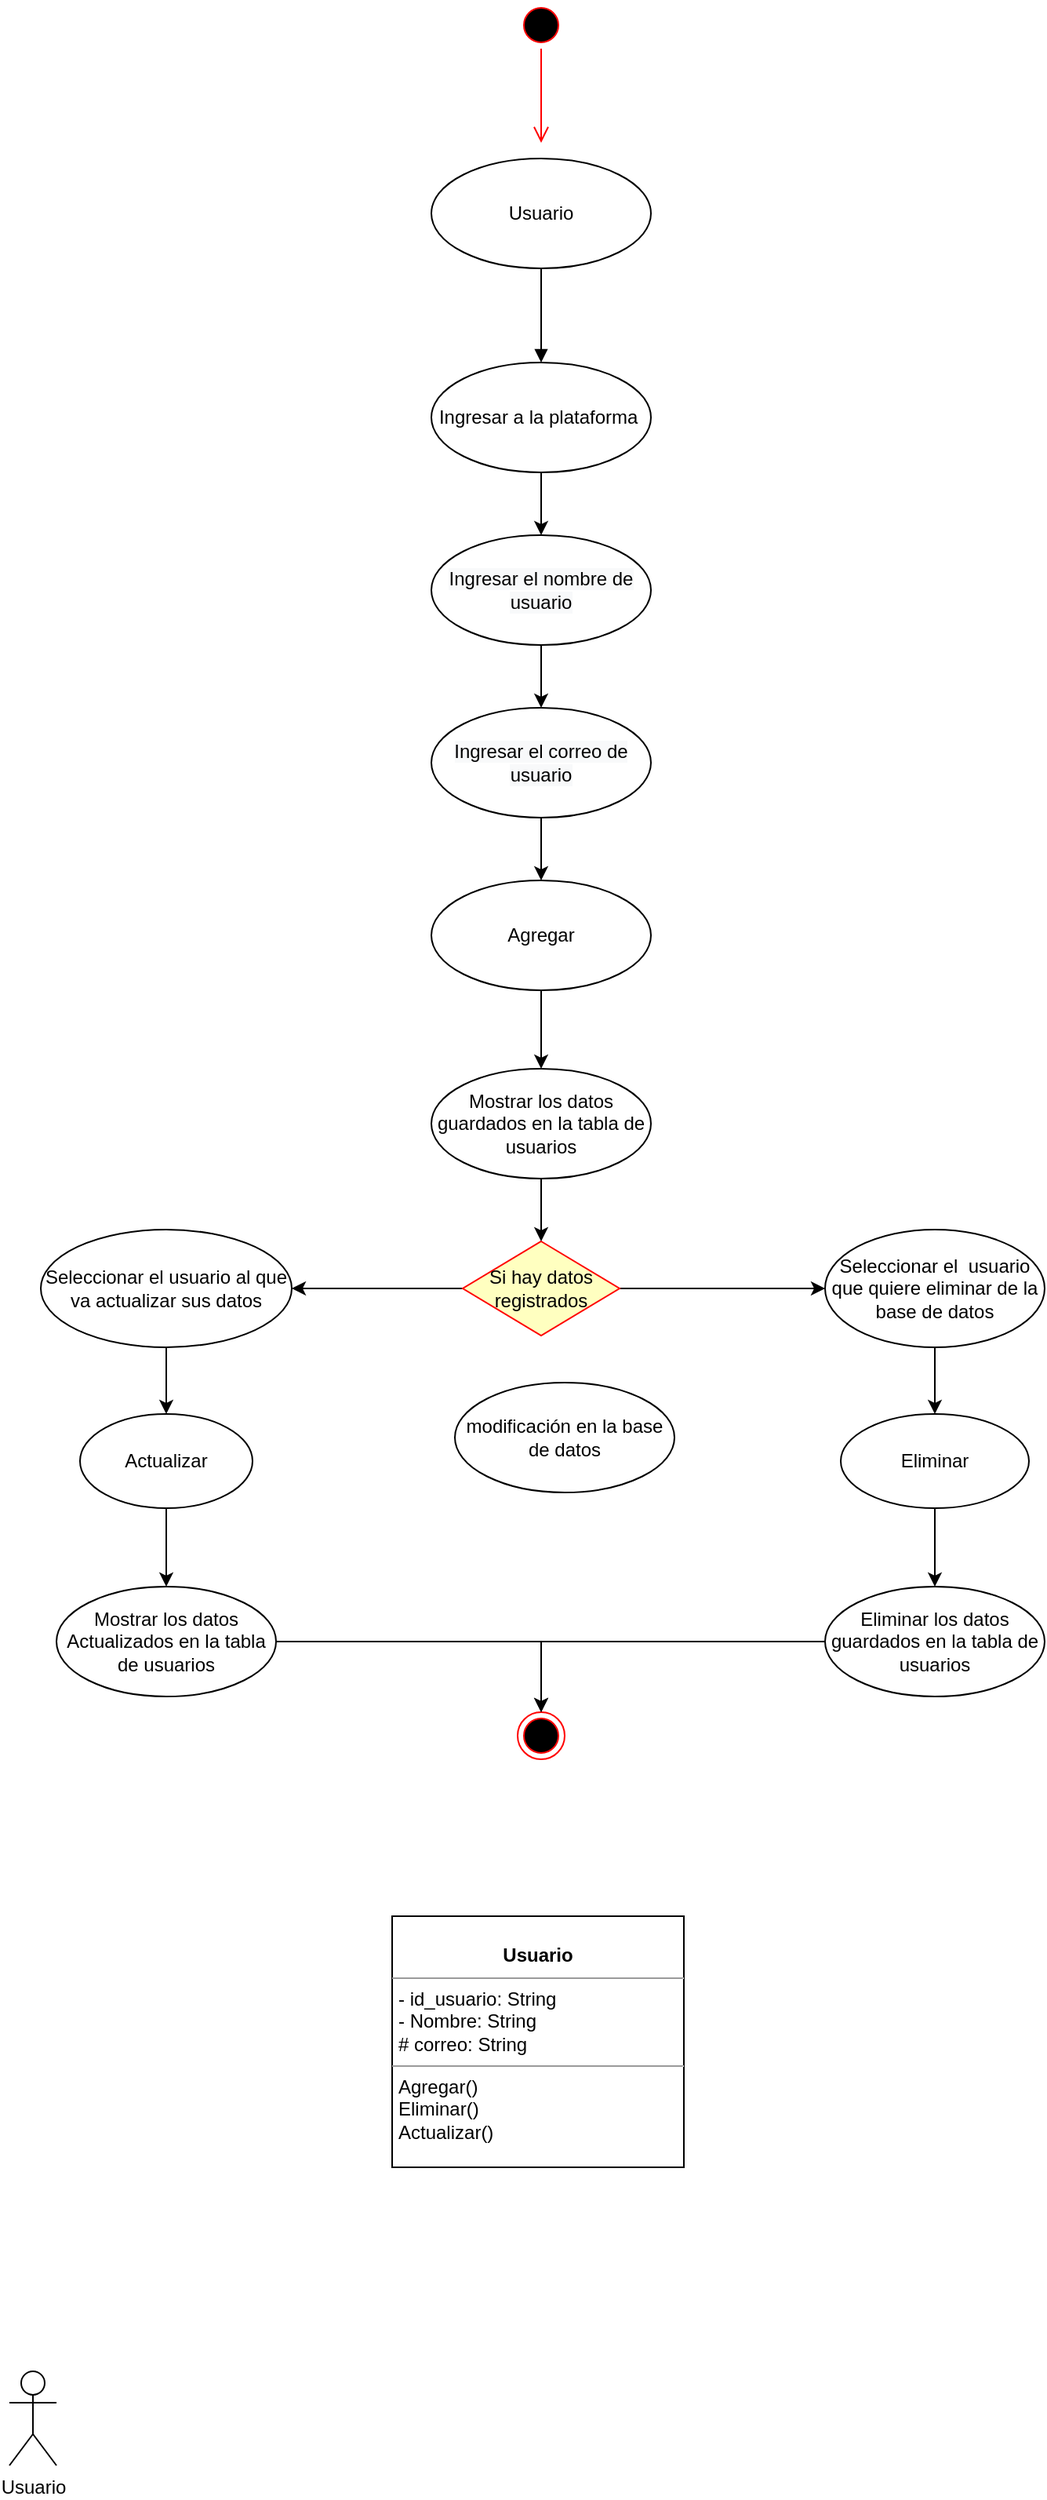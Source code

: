 <mxfile version="15.4.3" type="github">
  <diagram id="4mNhm1m8kC_6178GsUtq" name="Page-1">
    <mxGraphModel dx="1182" dy="764" grid="1" gridSize="10" guides="1" tooltips="1" connect="1" arrows="1" fold="1" page="1" pageScale="1" pageWidth="827" pageHeight="1169" math="0" shadow="0">
      <root>
        <mxCell id="0" />
        <mxCell id="1" parent="0" />
        <mxCell id="gqm2LpXMmxmWjQ3Am7r3-1" value="" style="ellipse;html=1;shape=startState;fillColor=#000000;strokeColor=#ff0000;" parent="1" vertex="1">
          <mxGeometry x="384" y="40" width="30" height="30" as="geometry" />
        </mxCell>
        <mxCell id="gqm2LpXMmxmWjQ3Am7r3-2" value="" style="edgeStyle=orthogonalEdgeStyle;html=1;verticalAlign=bottom;endArrow=open;endSize=8;strokeColor=#ff0000;rounded=0;" parent="1" source="gqm2LpXMmxmWjQ3Am7r3-1" edge="1">
          <mxGeometry relative="1" as="geometry">
            <mxPoint x="399" y="130" as="targetPoint" />
          </mxGeometry>
        </mxCell>
        <mxCell id="z3vBtUcEqBHXQenF32jz-1" value="Usuario" style="ellipse;whiteSpace=wrap;html=1;" parent="1" vertex="1">
          <mxGeometry x="329" y="140" width="140" height="70" as="geometry" />
        </mxCell>
        <mxCell id="z3vBtUcEqBHXQenF32jz-3" value="&lt;br&gt;" style="html=1;verticalAlign=bottom;endArrow=block;rounded=0;edgeStyle=orthogonalEdgeStyle;exitX=0.5;exitY=1;exitDx=0;exitDy=0;" parent="1" source="z3vBtUcEqBHXQenF32jz-1" edge="1">
          <mxGeometry width="80" relative="1" as="geometry">
            <mxPoint x="370" y="320" as="sourcePoint" />
            <mxPoint x="399" y="270" as="targetPoint" />
          </mxGeometry>
        </mxCell>
        <mxCell id="QDHMUk18wRGemSduAv4s-13" style="edgeStyle=orthogonalEdgeStyle;rounded=0;orthogonalLoop=1;jettySize=auto;html=1;" edge="1" parent="1" source="z3vBtUcEqBHXQenF32jz-4" target="QDHMUk18wRGemSduAv4s-10">
          <mxGeometry relative="1" as="geometry" />
        </mxCell>
        <mxCell id="z3vBtUcEqBHXQenF32jz-4" value="&lt;font style=&quot;vertical-align: inherit&quot;&gt;&lt;font style=&quot;vertical-align: inherit&quot;&gt;Ingresar a la plataforma&amp;nbsp;&lt;/font&gt;&lt;/font&gt;" style="ellipse;whiteSpace=wrap;html=1;" parent="1" vertex="1">
          <mxGeometry x="329" y="270" width="140" height="70" as="geometry" />
        </mxCell>
        <mxCell id="QDHMUk18wRGemSduAv4s-19" style="edgeStyle=orthogonalEdgeStyle;rounded=0;orthogonalLoop=1;jettySize=auto;html=1;entryX=0;entryY=0.5;entryDx=0;entryDy=0;" edge="1" parent="1" source="z3vBtUcEqBHXQenF32jz-6" target="z3vBtUcEqBHXQenF32jz-12">
          <mxGeometry relative="1" as="geometry" />
        </mxCell>
        <mxCell id="QDHMUk18wRGemSduAv4s-20" style="edgeStyle=orthogonalEdgeStyle;rounded=0;orthogonalLoop=1;jettySize=auto;html=1;entryX=1;entryY=0.5;entryDx=0;entryDy=0;" edge="1" parent="1" source="z3vBtUcEqBHXQenF32jz-6" target="z3vBtUcEqBHXQenF32jz-14">
          <mxGeometry relative="1" as="geometry" />
        </mxCell>
        <mxCell id="z3vBtUcEqBHXQenF32jz-6" value="&lt;font style=&quot;vertical-align: inherit&quot;&gt;&lt;font style=&quot;vertical-align: inherit&quot;&gt;Si hay datos registrados&lt;br&gt;&lt;/font&gt;&lt;/font&gt;" style="rhombus;whiteSpace=wrap;html=1;fillColor=#ffffc0;strokeColor=#ff0000;" parent="1" vertex="1">
          <mxGeometry x="349" y="830" width="100" height="60" as="geometry" />
        </mxCell>
        <mxCell id="QDHMUk18wRGemSduAv4s-21" style="edgeStyle=orthogonalEdgeStyle;rounded=0;orthogonalLoop=1;jettySize=auto;html=1;entryX=0.5;entryY=0;entryDx=0;entryDy=0;" edge="1" parent="1" source="z3vBtUcEqBHXQenF32jz-12" target="z3vBtUcEqBHXQenF32jz-18">
          <mxGeometry relative="1" as="geometry" />
        </mxCell>
        <mxCell id="z3vBtUcEqBHXQenF32jz-12" value="&lt;span&gt;Seleccionar el&amp;nbsp; usuario que quiere eliminar de la base de datos&lt;/span&gt;" style="ellipse;whiteSpace=wrap;html=1;" parent="1" vertex="1">
          <mxGeometry x="580" y="822.5" width="140" height="75" as="geometry" />
        </mxCell>
        <mxCell id="z3vBtUcEqBHXQenF32jz-19" style="edgeStyle=orthogonalEdgeStyle;rounded=0;orthogonalLoop=1;jettySize=auto;html=1;entryX=0.5;entryY=0;entryDx=0;entryDy=0;" parent="1" source="z3vBtUcEqBHXQenF32jz-14" target="z3vBtUcEqBHXQenF32jz-20" edge="1">
          <mxGeometry relative="1" as="geometry">
            <mxPoint x="160" y="590" as="targetPoint" />
          </mxGeometry>
        </mxCell>
        <mxCell id="z3vBtUcEqBHXQenF32jz-14" value="&lt;span&gt;Seleccionar el usuario al que va actualizar sus datos&lt;/span&gt;" style="ellipse;whiteSpace=wrap;html=1;" parent="1" vertex="1">
          <mxGeometry x="80" y="822.5" width="160" height="75" as="geometry" />
        </mxCell>
        <mxCell id="QDHMUk18wRGemSduAv4s-22" style="edgeStyle=orthogonalEdgeStyle;rounded=0;orthogonalLoop=1;jettySize=auto;html=1;" edge="1" parent="1" source="z3vBtUcEqBHXQenF32jz-18">
          <mxGeometry relative="1" as="geometry">
            <mxPoint x="650" y="1050" as="targetPoint" />
          </mxGeometry>
        </mxCell>
        <mxCell id="z3vBtUcEqBHXQenF32jz-18" value="Eliminar" style="ellipse;whiteSpace=wrap;html=1;" parent="1" vertex="1">
          <mxGeometry x="590" y="940" width="120" height="60" as="geometry" />
        </mxCell>
        <mxCell id="QDHMUk18wRGemSduAv4s-23" style="edgeStyle=orthogonalEdgeStyle;rounded=0;orthogonalLoop=1;jettySize=auto;html=1;" edge="1" parent="1" source="z3vBtUcEqBHXQenF32jz-20">
          <mxGeometry relative="1" as="geometry">
            <mxPoint x="160" y="1050" as="targetPoint" />
          </mxGeometry>
        </mxCell>
        <mxCell id="z3vBtUcEqBHXQenF32jz-20" value="Actualizar" style="ellipse;whiteSpace=wrap;html=1;" parent="1" vertex="1">
          <mxGeometry x="105" y="940" width="110" height="60" as="geometry" />
        </mxCell>
        <mxCell id="z3vBtUcEqBHXQenF32jz-24" value="&lt;font style=&quot;vertical-align: inherit&quot;&gt;&lt;font style=&quot;vertical-align: inherit&quot;&gt;modificación en la base de datos&lt;/font&gt;&lt;/font&gt;" style="ellipse;whiteSpace=wrap;html=1;" parent="1" vertex="1">
          <mxGeometry x="344" y="920" width="140" height="70" as="geometry" />
        </mxCell>
        <mxCell id="z3vBtUcEqBHXQenF32jz-27" value="" style="ellipse;html=1;shape=endState;fillColor=#000000;strokeColor=#ff0000;" parent="1" vertex="1">
          <mxGeometry x="384" y="1130" width="30" height="30" as="geometry" />
        </mxCell>
        <mxCell id="QDHMUk18wRGemSduAv4s-6" value="&lt;p style=&quot;margin: 0px ; margin-top: 4px ; text-align: center&quot;&gt;&lt;br&gt;&lt;b&gt;Usuario&lt;/b&gt;&lt;/p&gt;&lt;hr size=&quot;1&quot;&gt;&lt;p style=&quot;margin: 0px ; margin-left: 4px&quot;&gt;- id_usuario: String&lt;br&gt;- Nombre: String&lt;/p&gt;&lt;p style=&quot;margin: 0px ; margin-left: 4px&quot;&gt;# correo: String&lt;/p&gt;&lt;hr size=&quot;1&quot;&gt;&lt;p style=&quot;margin: 0px ; margin-left: 4px&quot;&gt;Agregar()&lt;br&gt;Eliminar()&lt;/p&gt;&lt;p style=&quot;margin: 0px ; margin-left: 4px&quot;&gt;Actualizar()&lt;/p&gt;" style="verticalAlign=top;align=left;overflow=fill;fontSize=12;fontFamily=Helvetica;html=1;" vertex="1" parent="1">
          <mxGeometry x="304" y="1260" width="186" height="160" as="geometry" />
        </mxCell>
        <mxCell id="QDHMUk18wRGemSduAv4s-7" value="Usuario&lt;br&gt;" style="shape=umlActor;verticalLabelPosition=bottom;verticalAlign=top;html=1;" vertex="1" parent="1">
          <mxGeometry x="60" y="1550" width="30" height="60" as="geometry" />
        </mxCell>
        <mxCell id="QDHMUk18wRGemSduAv4s-14" style="edgeStyle=orthogonalEdgeStyle;rounded=0;orthogonalLoop=1;jettySize=auto;html=1;entryX=0.5;entryY=0;entryDx=0;entryDy=0;" edge="1" parent="1" source="QDHMUk18wRGemSduAv4s-10" target="QDHMUk18wRGemSduAv4s-11">
          <mxGeometry relative="1" as="geometry" />
        </mxCell>
        <mxCell id="QDHMUk18wRGemSduAv4s-10" value="&#xa;&#xa;&lt;span style=&quot;color: rgb(0, 0, 0); font-family: helvetica; font-size: 12px; font-style: normal; font-weight: 400; letter-spacing: normal; text-align: center; text-indent: 0px; text-transform: none; word-spacing: 0px; background-color: rgb(248, 249, 250); display: inline; float: none;&quot;&gt;Ingresar el nombre de usuario&lt;/span&gt;&#xa;&#xa;" style="ellipse;whiteSpace=wrap;html=1;" vertex="1" parent="1">
          <mxGeometry x="329" y="380" width="140" height="70" as="geometry" />
        </mxCell>
        <mxCell id="QDHMUk18wRGemSduAv4s-15" style="edgeStyle=orthogonalEdgeStyle;rounded=0;orthogonalLoop=1;jettySize=auto;html=1;entryX=0.5;entryY=0;entryDx=0;entryDy=0;" edge="1" parent="1" source="QDHMUk18wRGemSduAv4s-11" target="QDHMUk18wRGemSduAv4s-12">
          <mxGeometry relative="1" as="geometry" />
        </mxCell>
        <mxCell id="QDHMUk18wRGemSduAv4s-11" value="&#xa;&#xa;&lt;span style=&quot;color: rgb(0, 0, 0); font-family: helvetica; font-size: 12px; font-style: normal; font-weight: 400; letter-spacing: normal; text-align: center; text-indent: 0px; text-transform: none; word-spacing: 0px; background-color: rgb(248, 249, 250); display: inline; float: none;&quot;&gt;Ingresar el correo de usuario&lt;/span&gt;&#xa;&#xa;" style="ellipse;whiteSpace=wrap;html=1;" vertex="1" parent="1">
          <mxGeometry x="329" y="490" width="140" height="70" as="geometry" />
        </mxCell>
        <mxCell id="QDHMUk18wRGemSduAv4s-16" style="edgeStyle=orthogonalEdgeStyle;rounded=0;orthogonalLoop=1;jettySize=auto;html=1;" edge="1" parent="1" source="QDHMUk18wRGemSduAv4s-12">
          <mxGeometry relative="1" as="geometry">
            <mxPoint x="399" y="720" as="targetPoint" />
          </mxGeometry>
        </mxCell>
        <mxCell id="QDHMUk18wRGemSduAv4s-12" value="Agregar" style="ellipse;whiteSpace=wrap;html=1;" vertex="1" parent="1">
          <mxGeometry x="329" y="600" width="140" height="70" as="geometry" />
        </mxCell>
        <mxCell id="QDHMUk18wRGemSduAv4s-18" style="edgeStyle=orthogonalEdgeStyle;rounded=0;orthogonalLoop=1;jettySize=auto;html=1;entryX=0.5;entryY=0;entryDx=0;entryDy=0;" edge="1" parent="1" source="QDHMUk18wRGemSduAv4s-17" target="z3vBtUcEqBHXQenF32jz-6">
          <mxGeometry relative="1" as="geometry" />
        </mxCell>
        <mxCell id="QDHMUk18wRGemSduAv4s-17" value="Mostrar los datos guardados en la tabla de usuarios" style="ellipse;whiteSpace=wrap;html=1;" vertex="1" parent="1">
          <mxGeometry x="329" y="720" width="140" height="70" as="geometry" />
        </mxCell>
        <mxCell id="QDHMUk18wRGemSduAv4s-27" style="edgeStyle=orthogonalEdgeStyle;rounded=0;orthogonalLoop=1;jettySize=auto;html=1;entryX=0.5;entryY=0;entryDx=0;entryDy=0;" edge="1" parent="1" source="QDHMUk18wRGemSduAv4s-24" target="z3vBtUcEqBHXQenF32jz-27">
          <mxGeometry relative="1" as="geometry" />
        </mxCell>
        <mxCell id="QDHMUk18wRGemSduAv4s-24" value="Mostrar los datos Actualizados en la tabla de usuarios" style="ellipse;whiteSpace=wrap;html=1;" vertex="1" parent="1">
          <mxGeometry x="90" y="1050" width="140" height="70" as="geometry" />
        </mxCell>
        <mxCell id="QDHMUk18wRGemSduAv4s-26" style="edgeStyle=orthogonalEdgeStyle;rounded=0;orthogonalLoop=1;jettySize=auto;html=1;entryX=0.5;entryY=0;entryDx=0;entryDy=0;" edge="1" parent="1" source="QDHMUk18wRGemSduAv4s-25" target="z3vBtUcEqBHXQenF32jz-27">
          <mxGeometry relative="1" as="geometry" />
        </mxCell>
        <mxCell id="QDHMUk18wRGemSduAv4s-25" value="Eliminar los datos guardados en la tabla de usuarios" style="ellipse;whiteSpace=wrap;html=1;" vertex="1" parent="1">
          <mxGeometry x="580" y="1050" width="140" height="70" as="geometry" />
        </mxCell>
      </root>
    </mxGraphModel>
  </diagram>
</mxfile>
